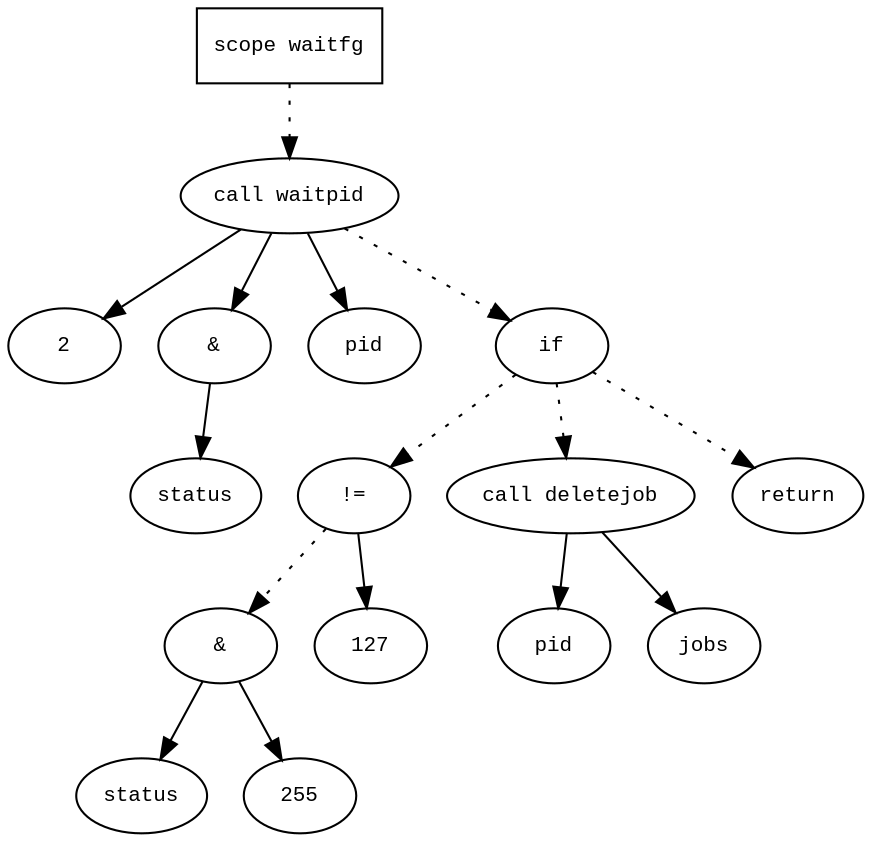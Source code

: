 digraph AST {
  graph [fontname="Times New Roman",fontsize=10];
  node  [fontname="Courier New",fontsize=10];
  edge  [fontname="Times New Roman",fontsize=10];

  node1 [label="scope waitfg",shape=box];
  node2 [label="call waitpid",shape=ellipse];
  node3 [label="2",shape=ellipse];
  node2 -> node3;
  node4 [label="&",shape=ellipse];
  node2 -> node4;
  node5 [label="status",shape=ellipse];
  node4 -> node5;
  node6 [label="pid",shape=ellipse];
  node2 -> node6;
  node1 -> node2 [style=dotted];
  node7 [label="if",shape=ellipse];
  node2 -> node7 [style=dotted];
  node8 [label="!=",shape=ellipse];
  node9 [label="&",shape=ellipse];
  node10 [label="status",shape=ellipse];
  node9 -> node10;
  node11 [label="255",shape=ellipse];
  node9 -> node11;
  node8 -> node9 [style=dotted];
  node12 [label="127",shape=ellipse];
  node8 -> node12;
  node7 -> node8 [style=dotted];
  node13 [label="call deletejob",shape=ellipse];
  node14 [label="pid",shape=ellipse];
  node13 -> node14;
  node15 [label="jobs",shape=ellipse];
  node13 -> node15;
  node7 -> node13 [style=dotted];
  node16 [label="return",shape=ellipse];
  node7 -> node16 [style=dotted];
} 